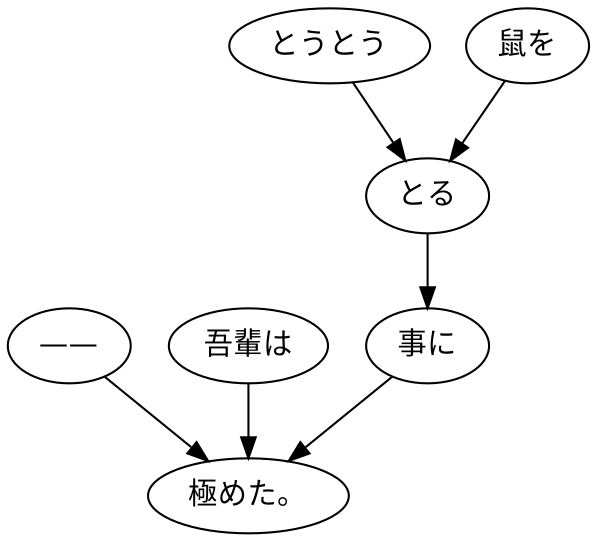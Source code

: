 digraph graph3210 {
	node0 [label="——"];
	node1 [label="吾輩は"];
	node2 [label="とうとう"];
	node3 [label="鼠を"];
	node4 [label="とる"];
	node5 [label="事に"];
	node6 [label="極めた。"];
	node0 -> node6;
	node1 -> node6;
	node2 -> node4;
	node3 -> node4;
	node4 -> node5;
	node5 -> node6;
}
